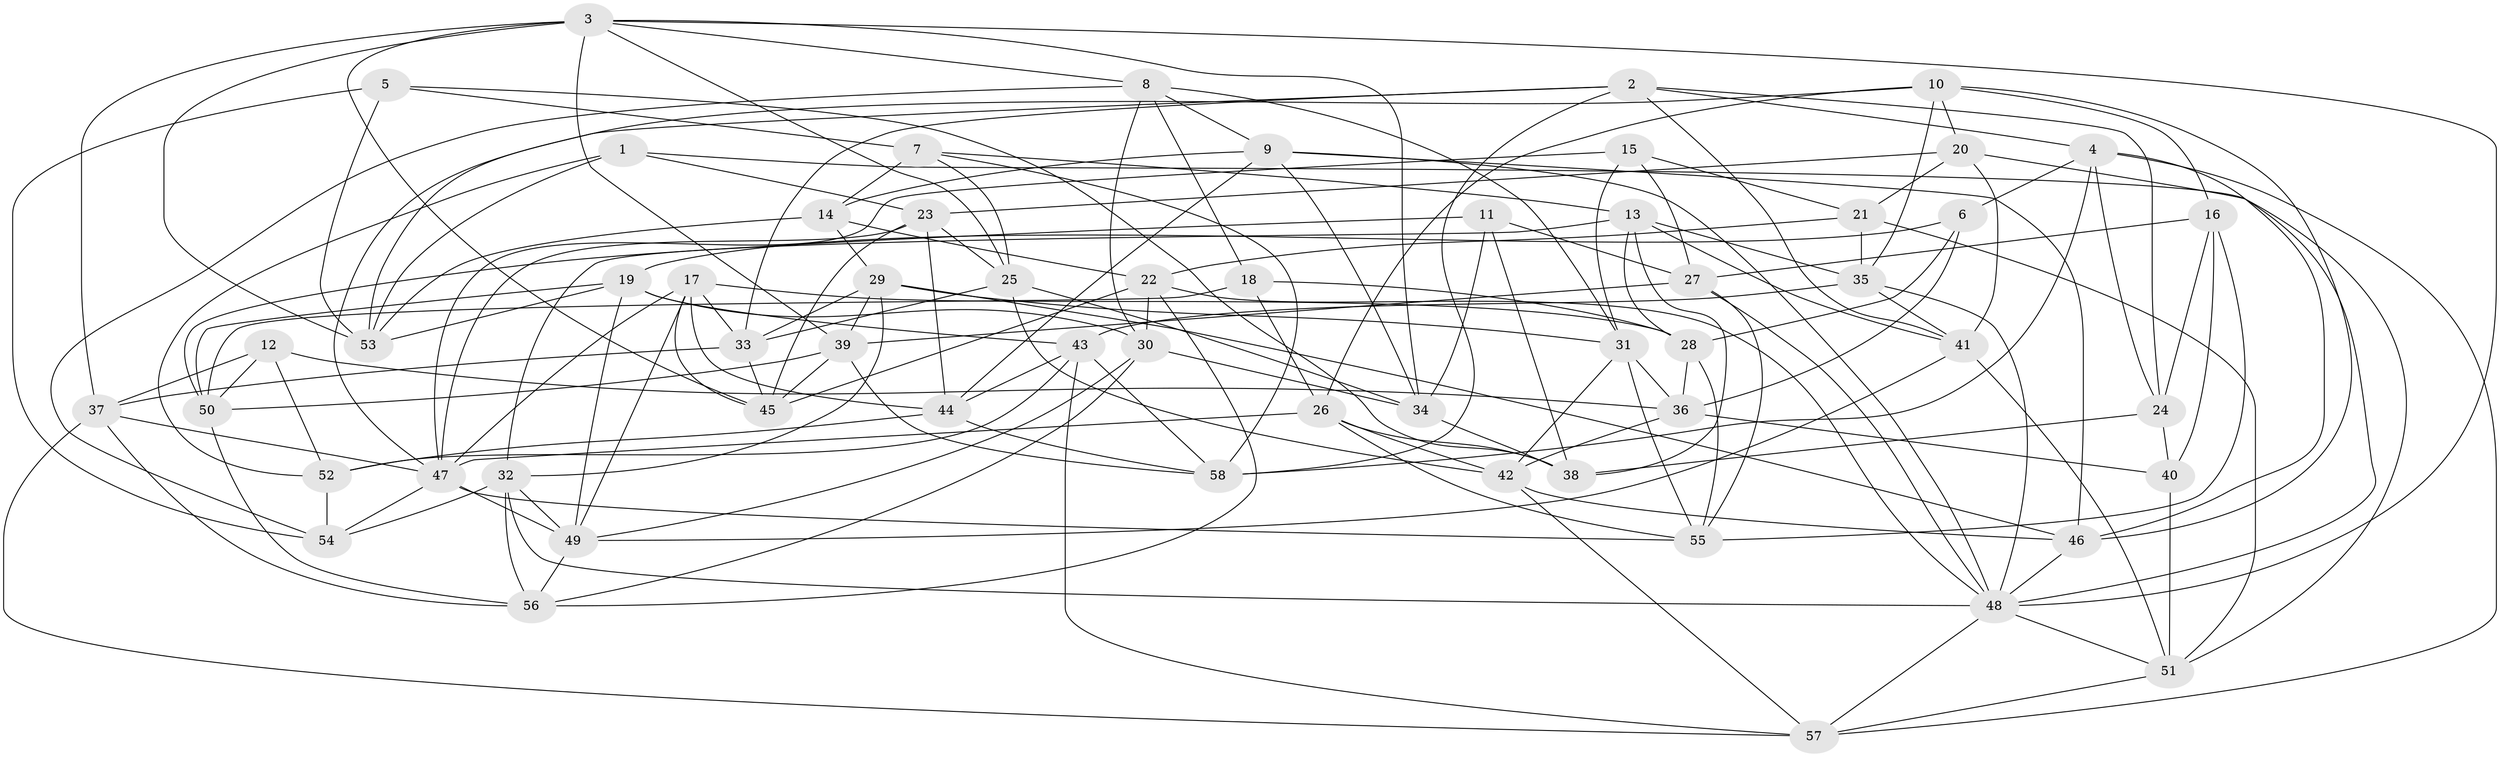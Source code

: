 // original degree distribution, {4: 1.0}
// Generated by graph-tools (version 1.1) at 2025/26/03/09/25 03:26:55]
// undirected, 58 vertices, 167 edges
graph export_dot {
graph [start="1"]
  node [color=gray90,style=filled];
  1;
  2;
  3;
  4;
  5;
  6;
  7;
  8;
  9;
  10;
  11;
  12;
  13;
  14;
  15;
  16;
  17;
  18;
  19;
  20;
  21;
  22;
  23;
  24;
  25;
  26;
  27;
  28;
  29;
  30;
  31;
  32;
  33;
  34;
  35;
  36;
  37;
  38;
  39;
  40;
  41;
  42;
  43;
  44;
  45;
  46;
  47;
  48;
  49;
  50;
  51;
  52;
  53;
  54;
  55;
  56;
  57;
  58;
  1 -- 23 [weight=1.0];
  1 -- 51 [weight=1.0];
  1 -- 52 [weight=1.0];
  1 -- 53 [weight=1.0];
  2 -- 4 [weight=1.0];
  2 -- 24 [weight=1.0];
  2 -- 33 [weight=1.0];
  2 -- 41 [weight=1.0];
  2 -- 53 [weight=1.0];
  2 -- 58 [weight=1.0];
  3 -- 8 [weight=1.0];
  3 -- 25 [weight=1.0];
  3 -- 34 [weight=1.0];
  3 -- 37 [weight=1.0];
  3 -- 39 [weight=1.0];
  3 -- 45 [weight=1.0];
  3 -- 48 [weight=1.0];
  3 -- 53 [weight=1.0];
  4 -- 6 [weight=1.0];
  4 -- 24 [weight=1.0];
  4 -- 46 [weight=1.0];
  4 -- 57 [weight=1.0];
  4 -- 58 [weight=1.0];
  5 -- 7 [weight=1.0];
  5 -- 38 [weight=1.0];
  5 -- 53 [weight=1.0];
  5 -- 54 [weight=1.0];
  6 -- 19 [weight=1.0];
  6 -- 28 [weight=1.0];
  6 -- 36 [weight=1.0];
  7 -- 13 [weight=1.0];
  7 -- 14 [weight=2.0];
  7 -- 25 [weight=1.0];
  7 -- 58 [weight=1.0];
  8 -- 9 [weight=1.0];
  8 -- 18 [weight=1.0];
  8 -- 30 [weight=1.0];
  8 -- 31 [weight=1.0];
  8 -- 54 [weight=1.0];
  9 -- 14 [weight=1.0];
  9 -- 34 [weight=1.0];
  9 -- 44 [weight=1.0];
  9 -- 46 [weight=1.0];
  9 -- 48 [weight=1.0];
  10 -- 16 [weight=1.0];
  10 -- 20 [weight=1.0];
  10 -- 26 [weight=1.0];
  10 -- 35 [weight=1.0];
  10 -- 46 [weight=1.0];
  10 -- 47 [weight=1.0];
  11 -- 27 [weight=1.0];
  11 -- 34 [weight=1.0];
  11 -- 38 [weight=1.0];
  11 -- 50 [weight=1.0];
  12 -- 36 [weight=1.0];
  12 -- 37 [weight=1.0];
  12 -- 50 [weight=1.0];
  12 -- 52 [weight=1.0];
  13 -- 28 [weight=1.0];
  13 -- 32 [weight=1.0];
  13 -- 35 [weight=1.0];
  13 -- 38 [weight=1.0];
  13 -- 41 [weight=1.0];
  14 -- 22 [weight=1.0];
  14 -- 29 [weight=1.0];
  14 -- 53 [weight=1.0];
  15 -- 21 [weight=1.0];
  15 -- 27 [weight=1.0];
  15 -- 31 [weight=1.0];
  15 -- 47 [weight=1.0];
  16 -- 24 [weight=1.0];
  16 -- 27 [weight=1.0];
  16 -- 40 [weight=2.0];
  16 -- 55 [weight=1.0];
  17 -- 28 [weight=1.0];
  17 -- 33 [weight=1.0];
  17 -- 44 [weight=1.0];
  17 -- 45 [weight=1.0];
  17 -- 47 [weight=1.0];
  17 -- 49 [weight=1.0];
  18 -- 26 [weight=1.0];
  18 -- 28 [weight=1.0];
  18 -- 50 [weight=1.0];
  19 -- 30 [weight=1.0];
  19 -- 43 [weight=1.0];
  19 -- 49 [weight=1.0];
  19 -- 50 [weight=1.0];
  19 -- 53 [weight=1.0];
  20 -- 21 [weight=2.0];
  20 -- 23 [weight=1.0];
  20 -- 41 [weight=1.0];
  20 -- 48 [weight=1.0];
  21 -- 22 [weight=1.0];
  21 -- 35 [weight=1.0];
  21 -- 51 [weight=1.0];
  22 -- 30 [weight=1.0];
  22 -- 45 [weight=1.0];
  22 -- 48 [weight=1.0];
  22 -- 56 [weight=1.0];
  23 -- 25 [weight=1.0];
  23 -- 44 [weight=1.0];
  23 -- 45 [weight=1.0];
  23 -- 47 [weight=1.0];
  24 -- 38 [weight=1.0];
  24 -- 40 [weight=2.0];
  25 -- 33 [weight=1.0];
  25 -- 34 [weight=1.0];
  25 -- 42 [weight=1.0];
  26 -- 38 [weight=1.0];
  26 -- 42 [weight=1.0];
  26 -- 47 [weight=1.0];
  26 -- 55 [weight=1.0];
  27 -- 39 [weight=1.0];
  27 -- 48 [weight=1.0];
  27 -- 55 [weight=1.0];
  28 -- 36 [weight=1.0];
  28 -- 55 [weight=1.0];
  29 -- 31 [weight=1.0];
  29 -- 32 [weight=1.0];
  29 -- 33 [weight=1.0];
  29 -- 39 [weight=1.0];
  29 -- 46 [weight=1.0];
  30 -- 34 [weight=1.0];
  30 -- 49 [weight=1.0];
  30 -- 56 [weight=1.0];
  31 -- 36 [weight=1.0];
  31 -- 42 [weight=1.0];
  31 -- 55 [weight=1.0];
  32 -- 48 [weight=1.0];
  32 -- 49 [weight=1.0];
  32 -- 54 [weight=1.0];
  32 -- 56 [weight=1.0];
  33 -- 37 [weight=1.0];
  33 -- 45 [weight=1.0];
  34 -- 38 [weight=1.0];
  35 -- 41 [weight=1.0];
  35 -- 43 [weight=1.0];
  35 -- 48 [weight=1.0];
  36 -- 40 [weight=1.0];
  36 -- 42 [weight=1.0];
  37 -- 47 [weight=1.0];
  37 -- 56 [weight=1.0];
  37 -- 57 [weight=1.0];
  39 -- 45 [weight=1.0];
  39 -- 50 [weight=1.0];
  39 -- 58 [weight=1.0];
  40 -- 51 [weight=1.0];
  41 -- 49 [weight=1.0];
  41 -- 51 [weight=1.0];
  42 -- 46 [weight=1.0];
  42 -- 57 [weight=1.0];
  43 -- 44 [weight=1.0];
  43 -- 52 [weight=1.0];
  43 -- 57 [weight=1.0];
  43 -- 58 [weight=1.0];
  44 -- 52 [weight=1.0];
  44 -- 58 [weight=1.0];
  46 -- 48 [weight=1.0];
  47 -- 49 [weight=2.0];
  47 -- 54 [weight=1.0];
  47 -- 55 [weight=1.0];
  48 -- 51 [weight=1.0];
  48 -- 57 [weight=1.0];
  49 -- 56 [weight=1.0];
  50 -- 56 [weight=1.0];
  51 -- 57 [weight=1.0];
  52 -- 54 [weight=2.0];
}
